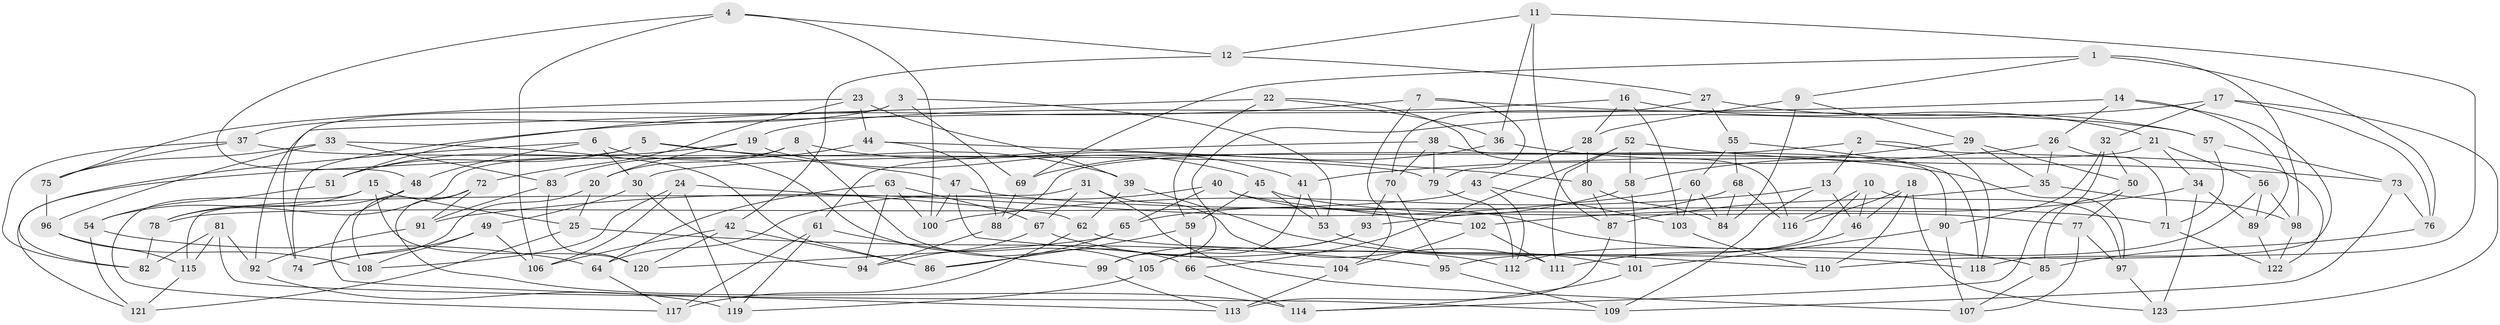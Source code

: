 // coarse degree distribution, {4: 0.3877551020408163, 13: 0.04081632653061224, 8: 0.14285714285714285, 12: 0.04081632653061224, 11: 0.04081632653061224, 10: 0.061224489795918366, 6: 0.14285714285714285, 14: 0.02040816326530612, 5: 0.08163265306122448, 3: 0.04081632653061224}
// Generated by graph-tools (version 1.1) at 2025/20/03/04/25 18:20:51]
// undirected, 123 vertices, 246 edges
graph export_dot {
graph [start="1"]
  node [color=gray90,style=filled];
  1;
  2;
  3;
  4;
  5;
  6;
  7;
  8;
  9;
  10;
  11;
  12;
  13;
  14;
  15;
  16;
  17;
  18;
  19;
  20;
  21;
  22;
  23;
  24;
  25;
  26;
  27;
  28;
  29;
  30;
  31;
  32;
  33;
  34;
  35;
  36;
  37;
  38;
  39;
  40;
  41;
  42;
  43;
  44;
  45;
  46;
  47;
  48;
  49;
  50;
  51;
  52;
  53;
  54;
  55;
  56;
  57;
  58;
  59;
  60;
  61;
  62;
  63;
  64;
  65;
  66;
  67;
  68;
  69;
  70;
  71;
  72;
  73;
  74;
  75;
  76;
  77;
  78;
  79;
  80;
  81;
  82;
  83;
  84;
  85;
  86;
  87;
  88;
  89;
  90;
  91;
  92;
  93;
  94;
  95;
  96;
  97;
  98;
  99;
  100;
  101;
  102;
  103;
  104;
  105;
  106;
  107;
  108;
  109;
  110;
  111;
  112;
  113;
  114;
  115;
  116;
  117;
  118;
  119;
  120;
  121;
  122;
  123;
  1 -- 76;
  1 -- 98;
  1 -- 69;
  1 -- 9;
  2 -- 118;
  2 -- 122;
  2 -- 30;
  2 -- 13;
  3 -- 37;
  3 -- 69;
  3 -- 53;
  3 -- 74;
  4 -- 106;
  4 -- 12;
  4 -- 100;
  4 -- 48;
  5 -- 39;
  5 -- 121;
  5 -- 51;
  5 -- 47;
  6 -- 48;
  6 -- 30;
  6 -- 82;
  6 -- 105;
  7 -- 104;
  7 -- 51;
  7 -- 57;
  7 -- 79;
  8 -- 78;
  8 -- 41;
  8 -- 20;
  8 -- 66;
  9 -- 84;
  9 -- 28;
  9 -- 29;
  10 -- 97;
  10 -- 116;
  10 -- 46;
  10 -- 95;
  11 -- 87;
  11 -- 12;
  11 -- 118;
  11 -- 36;
  12 -- 27;
  12 -- 42;
  13 -- 46;
  13 -- 109;
  13 -- 100;
  14 -- 26;
  14 -- 74;
  14 -- 110;
  14 -- 89;
  15 -- 120;
  15 -- 54;
  15 -- 117;
  15 -- 25;
  16 -- 21;
  16 -- 103;
  16 -- 28;
  16 -- 19;
  17 -- 123;
  17 -- 99;
  17 -- 32;
  17 -- 76;
  18 -- 116;
  18 -- 110;
  18 -- 123;
  18 -- 46;
  19 -- 45;
  19 -- 20;
  19 -- 51;
  20 -- 25;
  20 -- 74;
  21 -- 56;
  21 -- 34;
  21 -- 88;
  22 -- 59;
  22 -- 36;
  22 -- 92;
  22 -- 116;
  23 -- 72;
  23 -- 39;
  23 -- 75;
  23 -- 44;
  24 -- 108;
  24 -- 62;
  24 -- 106;
  24 -- 119;
  25 -- 121;
  25 -- 95;
  26 -- 35;
  26 -- 71;
  26 -- 41;
  27 -- 57;
  27 -- 70;
  27 -- 55;
  28 -- 80;
  28 -- 43;
  29 -- 50;
  29 -- 35;
  29 -- 58;
  30 -- 94;
  30 -- 49;
  31 -- 111;
  31 -- 107;
  31 -- 67;
  31 -- 115;
  32 -- 114;
  32 -- 90;
  32 -- 50;
  33 -- 75;
  33 -- 83;
  33 -- 96;
  33 -- 86;
  34 -- 102;
  34 -- 89;
  34 -- 123;
  35 -- 87;
  35 -- 98;
  36 -- 69;
  36 -- 97;
  37 -- 82;
  37 -- 79;
  37 -- 75;
  38 -- 90;
  38 -- 61;
  38 -- 70;
  38 -- 79;
  39 -- 62;
  39 -- 110;
  40 -- 102;
  40 -- 65;
  40 -- 64;
  40 -- 85;
  41 -- 53;
  41 -- 105;
  42 -- 106;
  42 -- 86;
  42 -- 120;
  43 -- 112;
  43 -- 103;
  43 -- 78;
  44 -- 83;
  44 -- 88;
  44 -- 80;
  45 -- 77;
  45 -- 53;
  45 -- 59;
  46 -- 111;
  47 -- 71;
  47 -- 100;
  47 -- 104;
  48 -- 113;
  48 -- 78;
  49 -- 106;
  49 -- 108;
  49 -- 74;
  50 -- 85;
  50 -- 77;
  51 -- 54;
  52 -- 58;
  52 -- 73;
  52 -- 111;
  52 -- 66;
  53 -- 101;
  54 -- 121;
  54 -- 64;
  55 -- 68;
  55 -- 118;
  55 -- 60;
  56 -- 98;
  56 -- 89;
  56 -- 112;
  57 -- 71;
  57 -- 73;
  58 -- 65;
  58 -- 101;
  59 -- 86;
  59 -- 66;
  60 -- 91;
  60 -- 84;
  60 -- 103;
  61 -- 117;
  61 -- 119;
  61 -- 99;
  62 -- 118;
  62 -- 117;
  63 -- 94;
  63 -- 100;
  63 -- 67;
  63 -- 64;
  64 -- 117;
  65 -- 86;
  65 -- 120;
  66 -- 114;
  67 -- 94;
  67 -- 112;
  68 -- 93;
  68 -- 116;
  68 -- 84;
  69 -- 88;
  70 -- 93;
  70 -- 95;
  71 -- 122;
  72 -- 108;
  72 -- 114;
  72 -- 91;
  73 -- 109;
  73 -- 76;
  75 -- 96;
  76 -- 85;
  77 -- 97;
  77 -- 107;
  78 -- 82;
  79 -- 112;
  80 -- 84;
  80 -- 87;
  81 -- 115;
  81 -- 82;
  81 -- 92;
  81 -- 109;
  83 -- 120;
  83 -- 91;
  85 -- 107;
  87 -- 113;
  88 -- 94;
  89 -- 122;
  90 -- 101;
  90 -- 107;
  91 -- 92;
  92 -- 119;
  93 -- 99;
  93 -- 105;
  95 -- 109;
  96 -- 115;
  96 -- 108;
  97 -- 123;
  98 -- 122;
  99 -- 113;
  101 -- 114;
  102 -- 111;
  102 -- 104;
  103 -- 110;
  104 -- 113;
  105 -- 119;
  115 -- 121;
}

